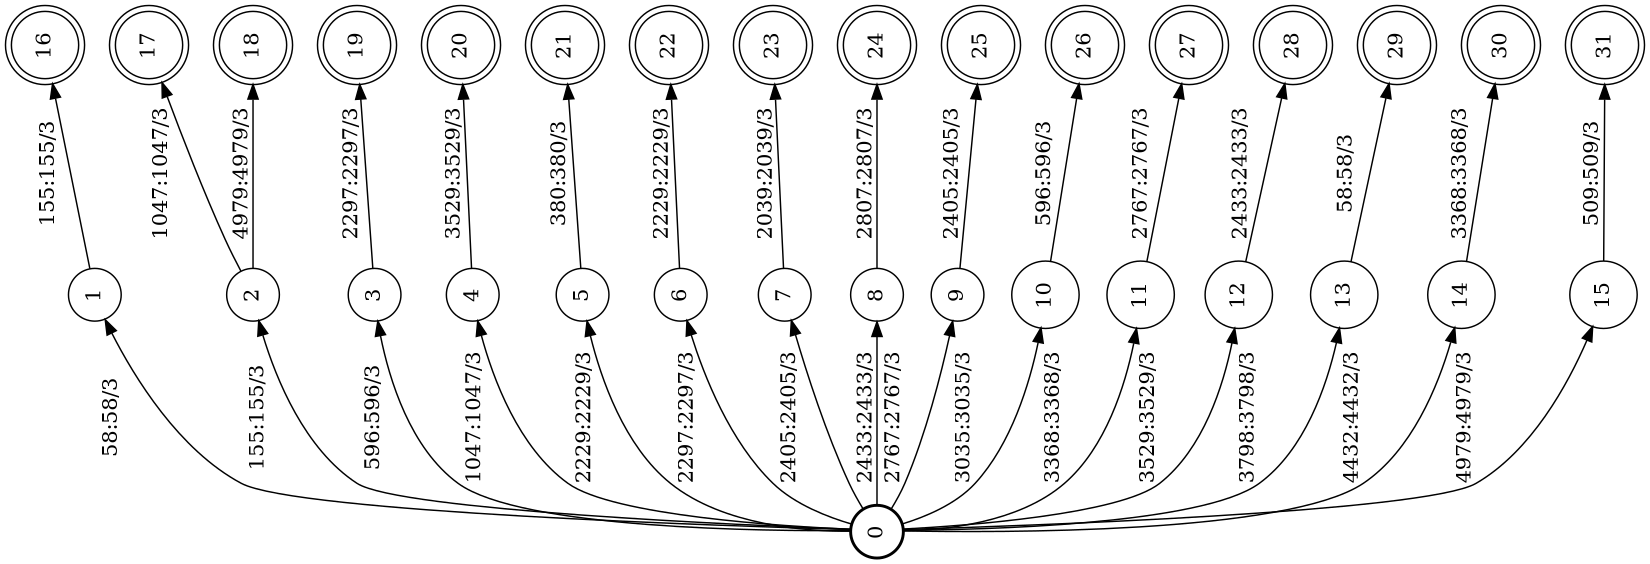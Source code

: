 digraph FST {
rankdir = LR;
size = "8.5,11";
center = 1;
orientation = Landscape;
ranksep = "0.4";
nodesep = "0.25";
0 [label = "0", shape = circle, style = bold, fontsize = 14]
	0 -> 1 [label = "58:58/3", fontsize = 14];
	0 -> 2 [label = "155:155/3", fontsize = 14];
	0 -> 3 [label = "596:596/3", fontsize = 14];
	0 -> 4 [label = "1047:1047/3", fontsize = 14];
	0 -> 5 [label = "2229:2229/3", fontsize = 14];
	0 -> 6 [label = "2297:2297/3", fontsize = 14];
	0 -> 7 [label = "2405:2405/3", fontsize = 14];
	0 -> 8 [label = "2433:2433/3", fontsize = 14];
	0 -> 9 [label = "2767:2767/3", fontsize = 14];
	0 -> 10 [label = "3035:3035/3", fontsize = 14];
	0 -> 11 [label = "3368:3368/3", fontsize = 14];
	0 -> 12 [label = "3529:3529/3", fontsize = 14];
	0 -> 13 [label = "3798:3798/3", fontsize = 14];
	0 -> 14 [label = "4432:4432/3", fontsize = 14];
	0 -> 15 [label = "4979:4979/3", fontsize = 14];
1 [label = "1", shape = circle, style = solid, fontsize = 14]
	1 -> 16 [label = "155:155/3", fontsize = 14];
2 [label = "2", shape = circle, style = solid, fontsize = 14]
	2 -> 17 [label = "1047:1047/3", fontsize = 14];
	2 -> 18 [label = "4979:4979/3", fontsize = 14];
3 [label = "3", shape = circle, style = solid, fontsize = 14]
	3 -> 19 [label = "2297:2297/3", fontsize = 14];
4 [label = "4", shape = circle, style = solid, fontsize = 14]
	4 -> 20 [label = "3529:3529/3", fontsize = 14];
5 [label = "5", shape = circle, style = solid, fontsize = 14]
	5 -> 21 [label = "380:380/3", fontsize = 14];
6 [label = "6", shape = circle, style = solid, fontsize = 14]
	6 -> 22 [label = "2229:2229/3", fontsize = 14];
7 [label = "7", shape = circle, style = solid, fontsize = 14]
	7 -> 23 [label = "2039:2039/3", fontsize = 14];
8 [label = "8", shape = circle, style = solid, fontsize = 14]
	8 -> 24 [label = "2807:2807/3", fontsize = 14];
9 [label = "9", shape = circle, style = solid, fontsize = 14]
	9 -> 25 [label = "2405:2405/3", fontsize = 14];
10 [label = "10", shape = circle, style = solid, fontsize = 14]
	10 -> 26 [label = "596:596/3", fontsize = 14];
11 [label = "11", shape = circle, style = solid, fontsize = 14]
	11 -> 27 [label = "2767:2767/3", fontsize = 14];
12 [label = "12", shape = circle, style = solid, fontsize = 14]
	12 -> 28 [label = "2433:2433/3", fontsize = 14];
13 [label = "13", shape = circle, style = solid, fontsize = 14]
	13 -> 29 [label = "58:58/3", fontsize = 14];
14 [label = "14", shape = circle, style = solid, fontsize = 14]
	14 -> 30 [label = "3368:3368/3", fontsize = 14];
15 [label = "15", shape = circle, style = solid, fontsize = 14]
	15 -> 31 [label = "509:509/3", fontsize = 14];
16 [label = "16", shape = doublecircle, style = solid, fontsize = 14]
17 [label = "17", shape = doublecircle, style = solid, fontsize = 14]
18 [label = "18", shape = doublecircle, style = solid, fontsize = 14]
19 [label = "19", shape = doublecircle, style = solid, fontsize = 14]
20 [label = "20", shape = doublecircle, style = solid, fontsize = 14]
21 [label = "21", shape = doublecircle, style = solid, fontsize = 14]
22 [label = "22", shape = doublecircle, style = solid, fontsize = 14]
23 [label = "23", shape = doublecircle, style = solid, fontsize = 14]
24 [label = "24", shape = doublecircle, style = solid, fontsize = 14]
25 [label = "25", shape = doublecircle, style = solid, fontsize = 14]
26 [label = "26", shape = doublecircle, style = solid, fontsize = 14]
27 [label = "27", shape = doublecircle, style = solid, fontsize = 14]
28 [label = "28", shape = doublecircle, style = solid, fontsize = 14]
29 [label = "29", shape = doublecircle, style = solid, fontsize = 14]
30 [label = "30", shape = doublecircle, style = solid, fontsize = 14]
31 [label = "31", shape = doublecircle, style = solid, fontsize = 14]
}
